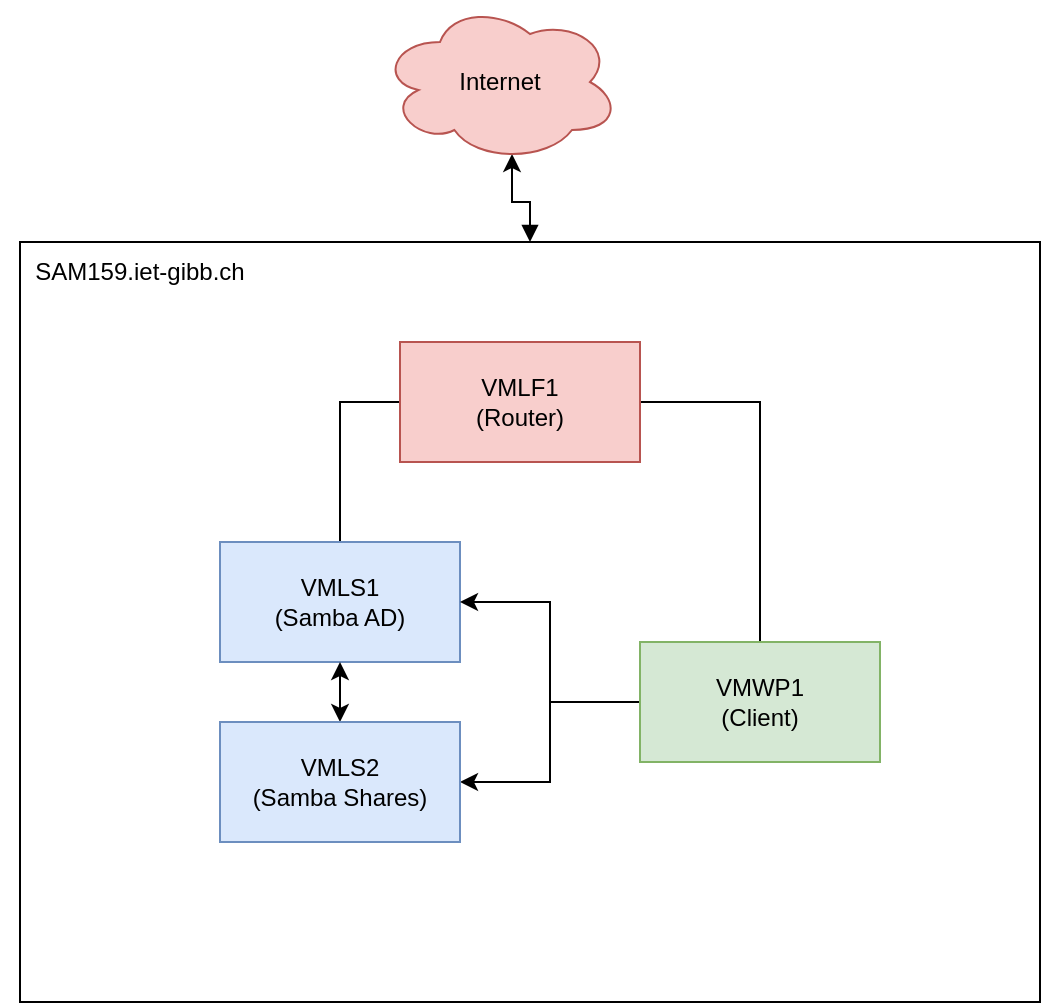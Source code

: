 <mxfile version="20.8.6" type="github">
  <diagram id="58D5AOafcy1_hrWV-0iV" name="Seite-1">
    <mxGraphModel dx="989" dy="543" grid="1" gridSize="10" guides="1" tooltips="1" connect="1" arrows="1" fold="1" page="1" pageScale="1" pageWidth="827" pageHeight="1169" math="0" shadow="0">
      <root>
        <mxCell id="0" />
        <mxCell id="1" parent="0" />
        <mxCell id="SmPyQhIkt906FPV42rZm-10" style="edgeStyle=orthogonalEdgeStyle;rounded=0;orthogonalLoop=1;jettySize=auto;html=1;exitX=0.5;exitY=0;exitDx=0;exitDy=0;entryX=0.55;entryY=0.95;entryDx=0;entryDy=0;entryPerimeter=0;startArrow=block;startFill=1;" edge="1" parent="1" source="SmPyQhIkt906FPV42rZm-7" target="SmPyQhIkt906FPV42rZm-6">
          <mxGeometry relative="1" as="geometry" />
        </mxCell>
        <mxCell id="SmPyQhIkt906FPV42rZm-7" value="" style="rounded=0;whiteSpace=wrap;html=1;" vertex="1" parent="1">
          <mxGeometry x="110" y="130" width="510" height="380" as="geometry" />
        </mxCell>
        <mxCell id="SmPyQhIkt906FPV42rZm-12" style="edgeStyle=orthogonalEdgeStyle;rounded=0;orthogonalLoop=1;jettySize=auto;html=1;exitX=0.5;exitY=0;exitDx=0;exitDy=0;entryX=0;entryY=0.5;entryDx=0;entryDy=0;startArrow=none;startFill=0;endArrow=none;endFill=0;" edge="1" parent="1" source="SmPyQhIkt906FPV42rZm-2" target="SmPyQhIkt906FPV42rZm-4">
          <mxGeometry relative="1" as="geometry" />
        </mxCell>
        <mxCell id="SmPyQhIkt906FPV42rZm-2" value="VMLS1&lt;br&gt;(Samba AD)" style="rounded=0;whiteSpace=wrap;html=1;fillColor=#dae8fc;strokeColor=#6c8ebf;" vertex="1" parent="1">
          <mxGeometry x="210" y="280" width="120" height="60" as="geometry" />
        </mxCell>
        <mxCell id="SmPyQhIkt906FPV42rZm-13" style="edgeStyle=orthogonalEdgeStyle;rounded=0;orthogonalLoop=1;jettySize=auto;html=1;exitX=0.5;exitY=0;exitDx=0;exitDy=0;entryX=1;entryY=0.5;entryDx=0;entryDy=0;startArrow=none;startFill=0;endArrow=none;endFill=0;" edge="1" parent="1" source="SmPyQhIkt906FPV42rZm-3" target="SmPyQhIkt906FPV42rZm-4">
          <mxGeometry relative="1" as="geometry" />
        </mxCell>
        <mxCell id="SmPyQhIkt906FPV42rZm-14" style="edgeStyle=orthogonalEdgeStyle;rounded=0;orthogonalLoop=1;jettySize=auto;html=1;exitX=0;exitY=0.5;exitDx=0;exitDy=0;entryX=1;entryY=0.5;entryDx=0;entryDy=0;startArrow=none;startFill=0;endArrow=classic;endFill=1;" edge="1" parent="1" source="SmPyQhIkt906FPV42rZm-3" target="SmPyQhIkt906FPV42rZm-2">
          <mxGeometry relative="1" as="geometry" />
        </mxCell>
        <mxCell id="SmPyQhIkt906FPV42rZm-15" style="edgeStyle=orthogonalEdgeStyle;rounded=0;orthogonalLoop=1;jettySize=auto;html=1;exitX=0;exitY=0.5;exitDx=0;exitDy=0;entryX=1;entryY=0.5;entryDx=0;entryDy=0;startArrow=none;startFill=0;endArrow=classic;endFill=1;" edge="1" parent="1" source="SmPyQhIkt906FPV42rZm-3" target="SmPyQhIkt906FPV42rZm-5">
          <mxGeometry relative="1" as="geometry" />
        </mxCell>
        <mxCell id="SmPyQhIkt906FPV42rZm-3" value="VMWP1&lt;br&gt;(Client)" style="rounded=0;whiteSpace=wrap;html=1;fillColor=#d5e8d4;strokeColor=#82b366;" vertex="1" parent="1">
          <mxGeometry x="420" y="330" width="120" height="60" as="geometry" />
        </mxCell>
        <mxCell id="SmPyQhIkt906FPV42rZm-4" value="VMLF1&lt;br&gt;(Router)" style="rounded=0;whiteSpace=wrap;html=1;fillColor=#f8cecc;strokeColor=#b85450;" vertex="1" parent="1">
          <mxGeometry x="300" y="180" width="120" height="60" as="geometry" />
        </mxCell>
        <mxCell id="SmPyQhIkt906FPV42rZm-16" style="edgeStyle=orthogonalEdgeStyle;rounded=0;orthogonalLoop=1;jettySize=auto;html=1;exitX=0.5;exitY=0;exitDx=0;exitDy=0;entryX=0.5;entryY=1;entryDx=0;entryDy=0;startArrow=classic;startFill=1;endArrow=classic;endFill=1;" edge="1" parent="1" source="SmPyQhIkt906FPV42rZm-5" target="SmPyQhIkt906FPV42rZm-2">
          <mxGeometry relative="1" as="geometry" />
        </mxCell>
        <mxCell id="SmPyQhIkt906FPV42rZm-5" value="VMLS2&lt;br&gt;(Samba Shares)" style="rounded=0;whiteSpace=wrap;html=1;fillColor=#dae8fc;strokeColor=#6c8ebf;" vertex="1" parent="1">
          <mxGeometry x="210" y="370" width="120" height="60" as="geometry" />
        </mxCell>
        <mxCell id="SmPyQhIkt906FPV42rZm-6" value="Internet" style="ellipse;shape=cloud;whiteSpace=wrap;html=1;fillColor=#f8cecc;strokeColor=#b85450;" vertex="1" parent="1">
          <mxGeometry x="290" y="10" width="120" height="80" as="geometry" />
        </mxCell>
        <mxCell id="SmPyQhIkt906FPV42rZm-8" value="SAM159.iet-gibb.ch" style="text;html=1;strokeColor=none;fillColor=none;align=center;verticalAlign=middle;whiteSpace=wrap;rounded=0;" vertex="1" parent="1">
          <mxGeometry x="100" y="130" width="140" height="30" as="geometry" />
        </mxCell>
      </root>
    </mxGraphModel>
  </diagram>
</mxfile>
